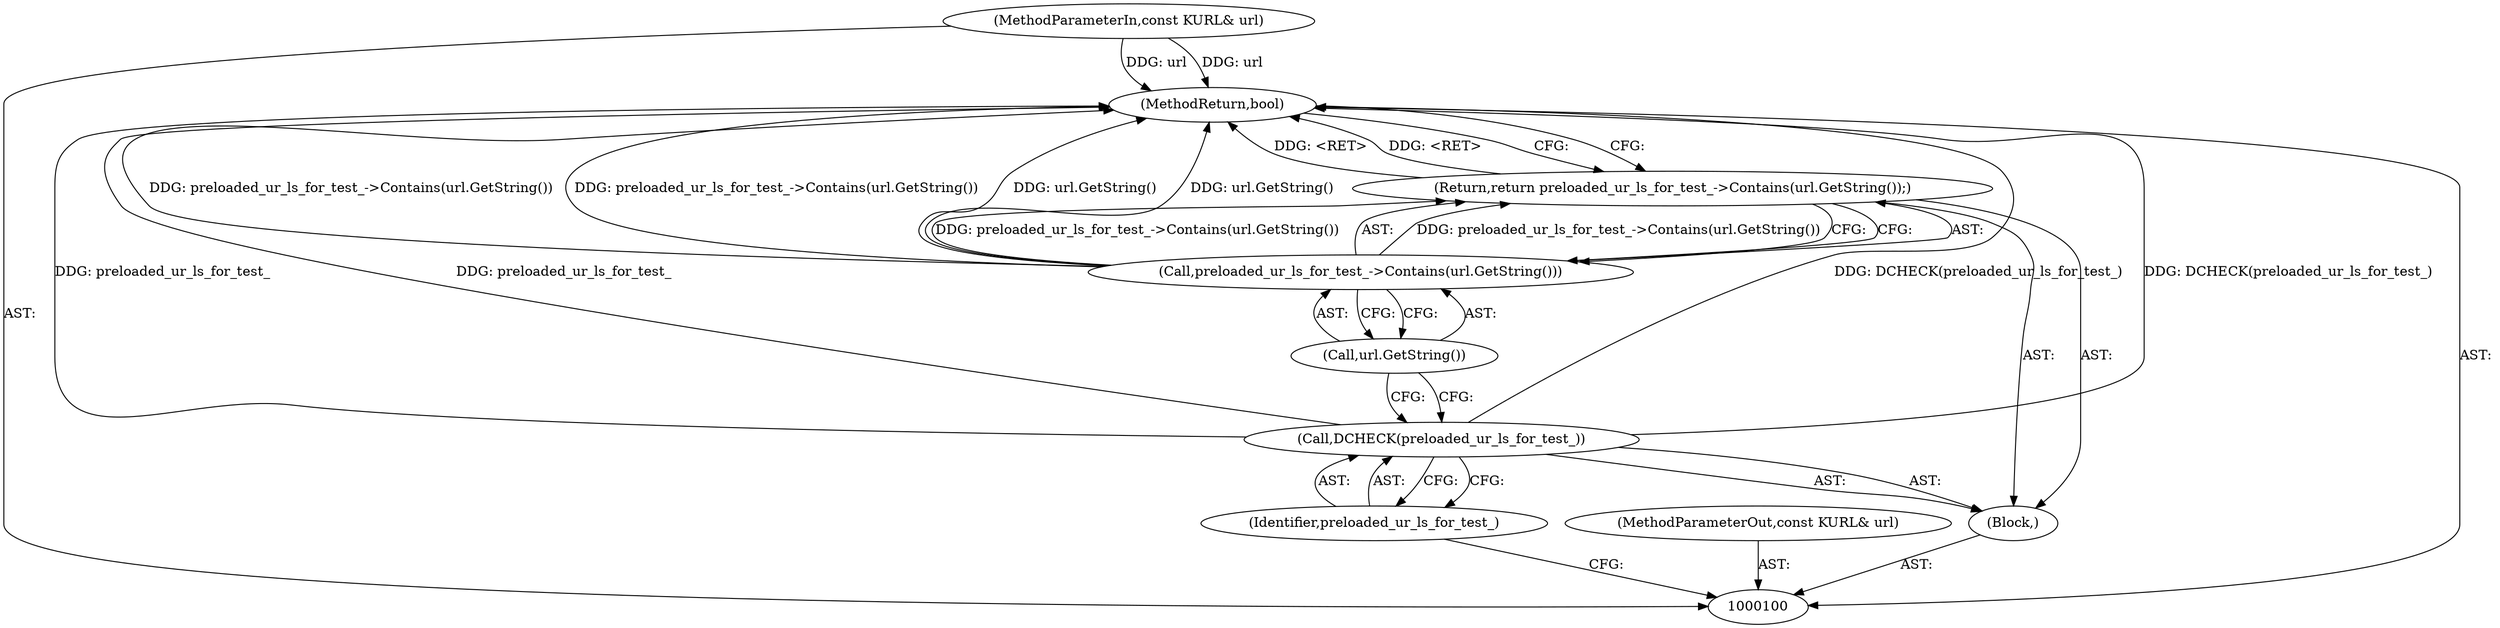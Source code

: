 digraph "1_Chrome_4fdb2b3ebb31e39852fb1bc20fcdf3b5e4de382e_1" {
"1000108" [label="(MethodReturn,bool)"];
"1000101" [label="(MethodParameterIn,const KURL& url)"];
"1000125" [label="(MethodParameterOut,const KURL& url)"];
"1000102" [label="(Block,)"];
"1000103" [label="(Call,DCHECK(preloaded_ur_ls_for_test_))"];
"1000104" [label="(Identifier,preloaded_ur_ls_for_test_)"];
"1000105" [label="(Return,return preloaded_ur_ls_for_test_->Contains(url.GetString());)"];
"1000107" [label="(Call,url.GetString())"];
"1000106" [label="(Call,preloaded_ur_ls_for_test_->Contains(url.GetString()))"];
"1000108" -> "1000100"  [label="AST: "];
"1000108" -> "1000105"  [label="CFG: "];
"1000106" -> "1000108"  [label="DDG: url.GetString()"];
"1000106" -> "1000108"  [label="DDG: preloaded_ur_ls_for_test_->Contains(url.GetString())"];
"1000103" -> "1000108"  [label="DDG: preloaded_ur_ls_for_test_"];
"1000103" -> "1000108"  [label="DDG: DCHECK(preloaded_ur_ls_for_test_)"];
"1000101" -> "1000108"  [label="DDG: url"];
"1000105" -> "1000108"  [label="DDG: <RET>"];
"1000101" -> "1000100"  [label="AST: "];
"1000101" -> "1000108"  [label="DDG: url"];
"1000125" -> "1000100"  [label="AST: "];
"1000102" -> "1000100"  [label="AST: "];
"1000103" -> "1000102"  [label="AST: "];
"1000105" -> "1000102"  [label="AST: "];
"1000103" -> "1000102"  [label="AST: "];
"1000103" -> "1000104"  [label="CFG: "];
"1000104" -> "1000103"  [label="AST: "];
"1000107" -> "1000103"  [label="CFG: "];
"1000103" -> "1000108"  [label="DDG: preloaded_ur_ls_for_test_"];
"1000103" -> "1000108"  [label="DDG: DCHECK(preloaded_ur_ls_for_test_)"];
"1000104" -> "1000103"  [label="AST: "];
"1000104" -> "1000100"  [label="CFG: "];
"1000103" -> "1000104"  [label="CFG: "];
"1000105" -> "1000102"  [label="AST: "];
"1000105" -> "1000106"  [label="CFG: "];
"1000106" -> "1000105"  [label="AST: "];
"1000108" -> "1000105"  [label="CFG: "];
"1000105" -> "1000108"  [label="DDG: <RET>"];
"1000106" -> "1000105"  [label="DDG: preloaded_ur_ls_for_test_->Contains(url.GetString())"];
"1000107" -> "1000106"  [label="AST: "];
"1000107" -> "1000103"  [label="CFG: "];
"1000106" -> "1000107"  [label="CFG: "];
"1000106" -> "1000105"  [label="AST: "];
"1000106" -> "1000107"  [label="CFG: "];
"1000107" -> "1000106"  [label="AST: "];
"1000105" -> "1000106"  [label="CFG: "];
"1000106" -> "1000108"  [label="DDG: url.GetString()"];
"1000106" -> "1000108"  [label="DDG: preloaded_ur_ls_for_test_->Contains(url.GetString())"];
"1000106" -> "1000105"  [label="DDG: preloaded_ur_ls_for_test_->Contains(url.GetString())"];
}
